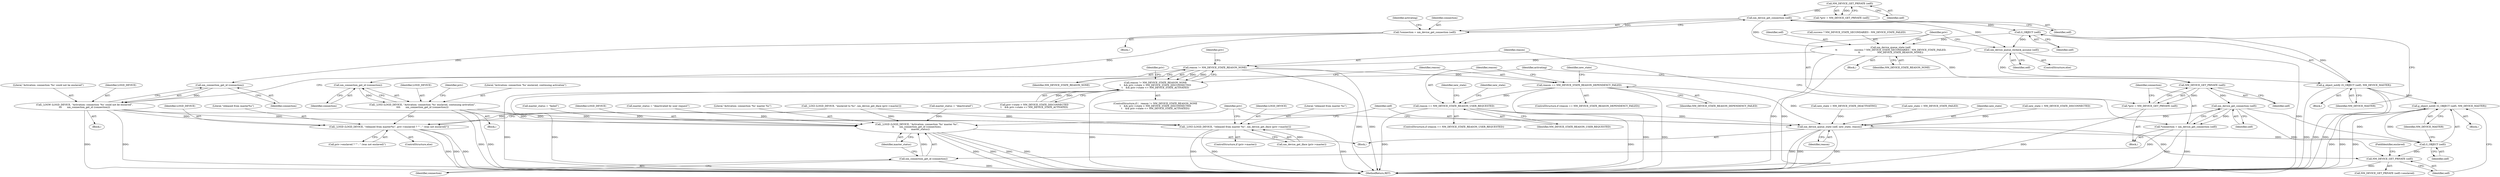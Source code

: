 digraph "0_NetworkManager_d5fc88e573fa58b93034b04d35a2454f5d28cad9@API" {
"1002351" [label="(Call,nm_device_get_connection (self))"];
"1002346" [label="(Call,NM_DEVICE_GET_PRIVATE (self))"];
"1002349" [label="(Call,*connection = nm_device_get_connection (self))"];
"1002380" [label="(Call,nm_connection_get_id (connection))"];
"1002377" [label="(Call,_LOGI (LOGD_DEVICE, \"Activation: connection '%s' enslaved, continuing activation\",\n\t\t\t\t       nm_connection_get_id (connection)))"];
"1002492" [label="(Call,_LOGD (LOGD_DEVICE, \"Activation: connection '%s' master %s\",\n\t\t       nm_connection_get_id (connection),\n\t\t       master_status))"];
"1002507" [label="(Call,_LOGI (LOGD_DEVICE, \"released from master %s\", nm_device_get_iface (priv->master)))"];
"1002515" [label="(Call,_LOGD (LOGD_DEVICE, \"released from master%s\", priv->enslaved ? \"\" : \" (was not enslaved)\"))"];
"1002406" [label="(Call,nm_connection_get_id (connection))"];
"1002403" [label="(Call,_LOGW (LOGD_DEVICE, \"Activation: connection '%s' could not be enslaved\",\n\t\t\t       nm_connection_get_id (connection)))"];
"1002396" [label="(Call,G_OBJECT (self))"];
"1002395" [label="(Call,g_object_notify (G_OBJECT (self), NM_DEVICE_MASTER))"];
"1002534" [label="(Call,g_object_notify (G_OBJECT (self), NM_DEVICE_MASTER))"];
"1002421" [label="(Call,nm_device_queue_state (self,\n\t\t                       success ? NM_DEVICE_STATE_SECONDARIES : NM_DEVICE_STATE_FAILED,\n\t\t                       NM_DEVICE_STATE_REASON_NONE))"];
"1002435" [label="(Call,NM_DEVICE_GET_PRIVATE (self))"];
"1002433" [label="(Call,*priv = NM_DEVICE_GET_PRIVATE (self))"];
"1002440" [label="(Call,nm_device_get_connection (self))"];
"1002438" [label="(Call,*connection = nm_device_get_connection (self))"];
"1002495" [label="(Call,nm_connection_get_id (connection))"];
"1002498" [label="(Call,nm_device_queue_state (self, new_state, reason))"];
"1002535" [label="(Call,G_OBJECT (self))"];
"1002541" [label="(Call,NM_DEVICE_GET_PRIVATE (self))"];
"1002446" [label="(Call,reason != NM_DEVICE_STATE_REASON_NONE)"];
"1002445" [label="(Call,reason != NM_DEVICE_STATE_REASON_NONE\n\t    && priv->state > NM_DEVICE_STATE_DISCONNECTED\n\t    && priv->state <= NM_DEVICE_STATE_ACTIVATED)"];
"1002462" [label="(Call,reason == NM_DEVICE_STATE_REASON_DEPENDENCY_FAILED)"];
"1002474" [label="(Call,reason == NM_DEVICE_STATE_REASON_USER_REQUESTED)"];
"1002429" [label="(Call,nm_device_queue_recheck_assume (self))"];
"1002381" [label="(Identifier,connection)"];
"1002462" [label="(Call,reason == NM_DEVICE_STATE_REASON_DEPENDENCY_FAILED)"];
"1002469" [label="(Call,master_status = \"failed\")"];
"1002405" [label="(Literal,\"Activation: connection '%s' could not be enslaved\")"];
"1002466" [label="(Call,new_state = NM_DEVICE_STATE_FAILED)"];
"1002406" [label="(Call,nm_connection_get_id (connection))"];
"1002445" [label="(Call,reason != NM_DEVICE_STATE_REASON_NONE\n\t    && priv->state > NM_DEVICE_STATE_DISCONNECTED\n\t    && priv->state <= NM_DEVICE_STATE_ACTIVATED)"];
"1002444" [label="(ControlStructure,if (   reason != NM_DEVICE_STATE_REASON_NONE\n\t    && priv->state > NM_DEVICE_STATE_DISCONNECTED\n\t    && priv->state <= NM_DEVICE_STATE_ACTIVATED))"];
"1002460" [label="(Block,)"];
"1002492" [label="(Call,_LOGD (LOGD_DEVICE, \"Activation: connection '%s' master %s\",\n\t\t       nm_connection_get_id (connection),\n\t\t       master_status))"];
"1002495" [label="(Call,nm_connection_get_id (connection))"];
"1002487" [label="(Identifier,new_state)"];
"1002435" [label="(Call,NM_DEVICE_GET_PRIVATE (self))"];
"1002493" [label="(Identifier,LOGD_DEVICE)"];
"1002448" [label="(Identifier,NM_DEVICE_STATE_REASON_NONE)"];
"1002496" [label="(Identifier,connection)"];
"1002447" [label="(Identifier,reason)"];
"1002396" [label="(Call,G_OBJECT (self))"];
"1002422" [label="(Identifier,self)"];
"1002440" [label="(Call,nm_device_get_connection (self))"];
"1002377" [label="(Call,_LOGI (LOGD_DEVICE, \"Activation: connection '%s' enslaved, continuing activation\",\n\t\t\t\t       nm_connection_get_id (connection)))"];
"1002500" [label="(Identifier,new_state)"];
"1002452" [label="(Identifier,priv)"];
"1002481" [label="(Call,master_status = \"deactivated by user request\")"];
"1002429" [label="(Call,nm_device_queue_recheck_assume (self))"];
"1002474" [label="(Call,reason == NM_DEVICE_STATE_REASON_USER_REQUESTED)"];
"1002430" [label="(Identifier,self)"];
"1002352" [label="(Identifier,self)"];
"1002431" [label="(Block,)"];
"1002508" [label="(Identifier,LOGD_DEVICE)"];
"1002497" [label="(Identifier,master_status)"];
"1002379" [label="(Literal,\"Activation: connection '%s' enslaved, continuing activation\")"];
"1002517" [label="(Literal,\"released from master%s\")"];
"1002423" [label="(Call,success ? NM_DEVICE_STATE_SECONDARIES : NM_DEVICE_STATE_FAILED)"];
"1002421" [label="(Call,nm_device_queue_state (self,\n\t\t                       success ? NM_DEVICE_STATE_SECONDARIES : NM_DEVICE_STATE_FAILED,\n\t\t                       NM_DEVICE_STATE_REASON_NONE))"];
"1002434" [label="(Identifier,priv)"];
"1002534" [label="(Call,g_object_notify (G_OBJECT (self), NM_DEVICE_MASTER))"];
"1002503" [label="(ControlStructure,if (priv->master))"];
"1002541" [label="(Call,NM_DEVICE_GET_PRIVATE (self))"];
"1002463" [label="(Identifier,reason)"];
"1002378" [label="(Identifier,LOGD_DEVICE)"];
"1002479" [label="(Identifier,new_state)"];
"1002344" [label="(Call,*priv = NM_DEVICE_GET_PRIVATE (self))"];
"1002518" [label="(Call,priv->enslaved ? \"\" : \" (was not enslaved)\")"];
"1002428" [label="(ControlStructure,else)"];
"1002537" [label="(Identifier,NM_DEVICE_MASTER)"];
"1002346" [label="(Call,NM_DEVICE_GET_PRIVATE (self))"];
"1002473" [label="(ControlStructure,if (reason == NM_DEVICE_STATE_REASON_USER_REQUESTED))"];
"1002476" [label="(Identifier,NM_DEVICE_STATE_REASON_USER_REQUESTED)"];
"1002438" [label="(Call,*connection = nm_device_get_connection (self))"];
"1002486" [label="(Call,new_state = NM_DEVICE_STATE_DISCONNECTED)"];
"1002392" [label="(Identifier,priv)"];
"1002498" [label="(Call,nm_device_queue_state (self, new_state, reason))"];
"1002515" [label="(Call,_LOGD (LOGD_DEVICE, \"released from master%s\", priv->enslaved ? \"\" : \" (was not enslaved)\"))"];
"1002433" [label="(Call,*priv = NM_DEVICE_GET_PRIVATE (self))"];
"1002373" [label="(Block,)"];
"1002494" [label="(Literal,\"Activation: connection '%s' master %s\")"];
"1002398" [label="(Identifier,NM_DEVICE_MASTER)"];
"1002478" [label="(Call,new_state = NM_DEVICE_STATE_DEACTIVATING)"];
"1002510" [label="(Call,nm_device_get_iface (priv->master))"];
"1002542" [label="(Identifier,self)"];
"1002407" [label="(Identifier,connection)"];
"1002509" [label="(Literal,\"released from master %s\")"];
"1002404" [label="(Identifier,LOGD_DEVICE)"];
"1002467" [label="(Identifier,new_state)"];
"1002397" [label="(Identifier,self)"];
"1002449" [label="(Call,priv->state > NM_DEVICE_STATE_DISCONNECTED\n\t    && priv->state <= NM_DEVICE_STATE_ACTIVATED)"];
"1002436" [label="(Identifier,self)"];
"1002439" [label="(Identifier,connection)"];
"1002535" [label="(Call,G_OBJECT (self))"];
"1002501" [label="(Identifier,reason)"];
"1002376" [label="(Block,)"];
"1002505" [label="(Identifier,priv)"];
"1002516" [label="(Identifier,LOGD_DEVICE)"];
"1002464" [label="(Identifier,NM_DEVICE_STATE_REASON_DEPENDENCY_FAILED)"];
"1002475" [label="(Identifier,reason)"];
"1002409" [label="(Identifier,activating)"];
"1002349" [label="(Call,*connection = nm_device_get_connection (self))"];
"1002461" [label="(ControlStructure,if (reason == NM_DEVICE_STATE_REASON_DEPENDENCY_FAILED))"];
"1002342" [label="(Block,)"];
"1002383" [label="(Call,_LOGI (LOGD_DEVICE, \"enslaved to %s\", nm_device_get_iface (priv->master)))"];
"1007368" [label="(MethodReturn,RET)"];
"1002402" [label="(Block,)"];
"1002446" [label="(Call,reason != NM_DEVICE_STATE_REASON_NONE)"];
"1002347" [label="(Identifier,self)"];
"1002528" [label="(Block,)"];
"1002543" [label="(FieldIdentifier,enslaved)"];
"1002514" [label="(ControlStructure,else)"];
"1002395" [label="(Call,g_object_notify (G_OBJECT (self), NM_DEVICE_MASTER))"];
"1002507" [label="(Call,_LOGI (LOGD_DEVICE, \"released from master %s\", nm_device_get_iface (priv->master)))"];
"1002403" [label="(Call,_LOGW (LOGD_DEVICE, \"Activation: connection '%s' could not be enslaved\",\n\t\t\t       nm_connection_get_id (connection)))"];
"1002441" [label="(Identifier,self)"];
"1002380" [label="(Call,nm_connection_get_id (connection))"];
"1002355" [label="(Identifier,activating)"];
"1002351" [label="(Call,nm_device_get_connection (self))"];
"1002489" [label="(Call,master_status = \"deactivated\")"];
"1002427" [label="(Identifier,NM_DEVICE_STATE_REASON_NONE)"];
"1002536" [label="(Identifier,self)"];
"1002540" [label="(Call,NM_DEVICE_GET_PRIVATE (self)->enslaved)"];
"1002499" [label="(Identifier,self)"];
"1002526" [label="(Identifier,priv)"];
"1002410" [label="(Block,)"];
"1002350" [label="(Identifier,connection)"];
"1002351" -> "1002349"  [label="AST: "];
"1002351" -> "1002352"  [label="CFG: "];
"1002352" -> "1002351"  [label="AST: "];
"1002349" -> "1002351"  [label="CFG: "];
"1002351" -> "1002349"  [label="DDG: "];
"1002346" -> "1002351"  [label="DDG: "];
"1002351" -> "1002396"  [label="DDG: "];
"1002351" -> "1002421"  [label="DDG: "];
"1002351" -> "1002429"  [label="DDG: "];
"1002346" -> "1002344"  [label="AST: "];
"1002346" -> "1002347"  [label="CFG: "];
"1002347" -> "1002346"  [label="AST: "];
"1002344" -> "1002346"  [label="CFG: "];
"1002346" -> "1002344"  [label="DDG: "];
"1002349" -> "1002342"  [label="AST: "];
"1002350" -> "1002349"  [label="AST: "];
"1002355" -> "1002349"  [label="CFG: "];
"1002349" -> "1002380"  [label="DDG: "];
"1002349" -> "1002406"  [label="DDG: "];
"1002380" -> "1002377"  [label="AST: "];
"1002380" -> "1002381"  [label="CFG: "];
"1002381" -> "1002380"  [label="AST: "];
"1002377" -> "1002380"  [label="CFG: "];
"1002380" -> "1002377"  [label="DDG: "];
"1002377" -> "1002376"  [label="AST: "];
"1002378" -> "1002377"  [label="AST: "];
"1002379" -> "1002377"  [label="AST: "];
"1002392" -> "1002377"  [label="CFG: "];
"1002377" -> "1007368"  [label="DDG: "];
"1002377" -> "1007368"  [label="DDG: "];
"1002377" -> "1002492"  [label="DDG: "];
"1002377" -> "1002507"  [label="DDG: "];
"1002377" -> "1002515"  [label="DDG: "];
"1002492" -> "1002460"  [label="AST: "];
"1002492" -> "1002497"  [label="CFG: "];
"1002493" -> "1002492"  [label="AST: "];
"1002494" -> "1002492"  [label="AST: "];
"1002495" -> "1002492"  [label="AST: "];
"1002497" -> "1002492"  [label="AST: "];
"1002499" -> "1002492"  [label="CFG: "];
"1002492" -> "1007368"  [label="DDG: "];
"1002492" -> "1007368"  [label="DDG: "];
"1002492" -> "1007368"  [label="DDG: "];
"1002492" -> "1007368"  [label="DDG: "];
"1002403" -> "1002492"  [label="DDG: "];
"1002383" -> "1002492"  [label="DDG: "];
"1002495" -> "1002492"  [label="DDG: "];
"1002469" -> "1002492"  [label="DDG: "];
"1002481" -> "1002492"  [label="DDG: "];
"1002489" -> "1002492"  [label="DDG: "];
"1002507" -> "1002503"  [label="AST: "];
"1002507" -> "1002510"  [label="CFG: "];
"1002508" -> "1002507"  [label="AST: "];
"1002509" -> "1002507"  [label="AST: "];
"1002510" -> "1002507"  [label="AST: "];
"1002526" -> "1002507"  [label="CFG: "];
"1002507" -> "1007368"  [label="DDG: "];
"1002507" -> "1007368"  [label="DDG: "];
"1002507" -> "1007368"  [label="DDG: "];
"1002403" -> "1002507"  [label="DDG: "];
"1002383" -> "1002507"  [label="DDG: "];
"1002510" -> "1002507"  [label="DDG: "];
"1002515" -> "1002514"  [label="AST: "];
"1002515" -> "1002518"  [label="CFG: "];
"1002516" -> "1002515"  [label="AST: "];
"1002517" -> "1002515"  [label="AST: "];
"1002518" -> "1002515"  [label="AST: "];
"1002526" -> "1002515"  [label="CFG: "];
"1002515" -> "1007368"  [label="DDG: "];
"1002515" -> "1007368"  [label="DDG: "];
"1002515" -> "1007368"  [label="DDG: "];
"1002403" -> "1002515"  [label="DDG: "];
"1002383" -> "1002515"  [label="DDG: "];
"1002406" -> "1002403"  [label="AST: "];
"1002406" -> "1002407"  [label="CFG: "];
"1002407" -> "1002406"  [label="AST: "];
"1002403" -> "1002406"  [label="CFG: "];
"1002406" -> "1002403"  [label="DDG: "];
"1002403" -> "1002402"  [label="AST: "];
"1002404" -> "1002403"  [label="AST: "];
"1002405" -> "1002403"  [label="AST: "];
"1002409" -> "1002403"  [label="CFG: "];
"1002403" -> "1007368"  [label="DDG: "];
"1002403" -> "1007368"  [label="DDG: "];
"1002396" -> "1002395"  [label="AST: "];
"1002396" -> "1002397"  [label="CFG: "];
"1002397" -> "1002396"  [label="AST: "];
"1002398" -> "1002396"  [label="CFG: "];
"1002396" -> "1002395"  [label="DDG: "];
"1002396" -> "1002421"  [label="DDG: "];
"1002396" -> "1002429"  [label="DDG: "];
"1002395" -> "1002373"  [label="AST: "];
"1002395" -> "1002398"  [label="CFG: "];
"1002398" -> "1002395"  [label="AST: "];
"1002409" -> "1002395"  [label="CFG: "];
"1002395" -> "1007368"  [label="DDG: "];
"1002395" -> "1007368"  [label="DDG: "];
"1002395" -> "1007368"  [label="DDG: "];
"1002395" -> "1002534"  [label="DDG: "];
"1002534" -> "1002528"  [label="AST: "];
"1002534" -> "1002537"  [label="CFG: "];
"1002535" -> "1002534"  [label="AST: "];
"1002537" -> "1002534"  [label="AST: "];
"1002542" -> "1002534"  [label="CFG: "];
"1002534" -> "1007368"  [label="DDG: "];
"1002534" -> "1007368"  [label="DDG: "];
"1002534" -> "1007368"  [label="DDG: "];
"1002535" -> "1002534"  [label="DDG: "];
"1002421" -> "1002410"  [label="AST: "];
"1002421" -> "1002427"  [label="CFG: "];
"1002422" -> "1002421"  [label="AST: "];
"1002423" -> "1002421"  [label="AST: "];
"1002427" -> "1002421"  [label="AST: "];
"1002434" -> "1002421"  [label="CFG: "];
"1002421" -> "1007368"  [label="DDG: "];
"1002421" -> "1007368"  [label="DDG: "];
"1002421" -> "1002435"  [label="DDG: "];
"1002421" -> "1002446"  [label="DDG: "];
"1002435" -> "1002433"  [label="AST: "];
"1002435" -> "1002436"  [label="CFG: "];
"1002436" -> "1002435"  [label="AST: "];
"1002433" -> "1002435"  [label="CFG: "];
"1002435" -> "1002433"  [label="DDG: "];
"1002429" -> "1002435"  [label="DDG: "];
"1002435" -> "1002440"  [label="DDG: "];
"1002433" -> "1002431"  [label="AST: "];
"1002434" -> "1002433"  [label="AST: "];
"1002439" -> "1002433"  [label="CFG: "];
"1002433" -> "1007368"  [label="DDG: "];
"1002440" -> "1002438"  [label="AST: "];
"1002440" -> "1002441"  [label="CFG: "];
"1002441" -> "1002440"  [label="AST: "];
"1002438" -> "1002440"  [label="CFG: "];
"1002440" -> "1002438"  [label="DDG: "];
"1002440" -> "1002498"  [label="DDG: "];
"1002440" -> "1002535"  [label="DDG: "];
"1002440" -> "1002541"  [label="DDG: "];
"1002438" -> "1002431"  [label="AST: "];
"1002439" -> "1002438"  [label="AST: "];
"1002447" -> "1002438"  [label="CFG: "];
"1002438" -> "1007368"  [label="DDG: "];
"1002438" -> "1007368"  [label="DDG: "];
"1002438" -> "1002495"  [label="DDG: "];
"1002495" -> "1002496"  [label="CFG: "];
"1002496" -> "1002495"  [label="AST: "];
"1002497" -> "1002495"  [label="CFG: "];
"1002495" -> "1007368"  [label="DDG: "];
"1002498" -> "1002460"  [label="AST: "];
"1002498" -> "1002501"  [label="CFG: "];
"1002499" -> "1002498"  [label="AST: "];
"1002500" -> "1002498"  [label="AST: "];
"1002501" -> "1002498"  [label="AST: "];
"1002526" -> "1002498"  [label="CFG: "];
"1002498" -> "1007368"  [label="DDG: "];
"1002498" -> "1007368"  [label="DDG: "];
"1002498" -> "1007368"  [label="DDG: "];
"1002466" -> "1002498"  [label="DDG: "];
"1002478" -> "1002498"  [label="DDG: "];
"1002486" -> "1002498"  [label="DDG: "];
"1002474" -> "1002498"  [label="DDG: "];
"1002462" -> "1002498"  [label="DDG: "];
"1002498" -> "1002535"  [label="DDG: "];
"1002498" -> "1002541"  [label="DDG: "];
"1002535" -> "1002536"  [label="CFG: "];
"1002536" -> "1002535"  [label="AST: "];
"1002537" -> "1002535"  [label="CFG: "];
"1002535" -> "1002541"  [label="DDG: "];
"1002541" -> "1002540"  [label="AST: "];
"1002541" -> "1002542"  [label="CFG: "];
"1002542" -> "1002541"  [label="AST: "];
"1002543" -> "1002541"  [label="CFG: "];
"1002541" -> "1007368"  [label="DDG: "];
"1002446" -> "1002445"  [label="AST: "];
"1002446" -> "1002448"  [label="CFG: "];
"1002447" -> "1002446"  [label="AST: "];
"1002448" -> "1002446"  [label="AST: "];
"1002452" -> "1002446"  [label="CFG: "];
"1002445" -> "1002446"  [label="CFG: "];
"1002446" -> "1007368"  [label="DDG: "];
"1002446" -> "1007368"  [label="DDG: "];
"1002446" -> "1002445"  [label="DDG: "];
"1002446" -> "1002445"  [label="DDG: "];
"1002446" -> "1002462"  [label="DDG: "];
"1002445" -> "1002444"  [label="AST: "];
"1002445" -> "1002449"  [label="CFG: "];
"1002449" -> "1002445"  [label="AST: "];
"1002463" -> "1002445"  [label="CFG: "];
"1002505" -> "1002445"  [label="CFG: "];
"1002445" -> "1007368"  [label="DDG: "];
"1002445" -> "1007368"  [label="DDG: "];
"1002445" -> "1007368"  [label="DDG: "];
"1002449" -> "1002445"  [label="DDG: "];
"1002449" -> "1002445"  [label="DDG: "];
"1002462" -> "1002461"  [label="AST: "];
"1002462" -> "1002464"  [label="CFG: "];
"1002463" -> "1002462"  [label="AST: "];
"1002464" -> "1002462"  [label="AST: "];
"1002467" -> "1002462"  [label="CFG: "];
"1002475" -> "1002462"  [label="CFG: "];
"1002462" -> "1007368"  [label="DDG: "];
"1002462" -> "1007368"  [label="DDG: "];
"1002462" -> "1002474"  [label="DDG: "];
"1002474" -> "1002473"  [label="AST: "];
"1002474" -> "1002476"  [label="CFG: "];
"1002475" -> "1002474"  [label="AST: "];
"1002476" -> "1002474"  [label="AST: "];
"1002479" -> "1002474"  [label="CFG: "];
"1002487" -> "1002474"  [label="CFG: "];
"1002474" -> "1007368"  [label="DDG: "];
"1002474" -> "1007368"  [label="DDG: "];
"1002429" -> "1002428"  [label="AST: "];
"1002429" -> "1002430"  [label="CFG: "];
"1002430" -> "1002429"  [label="AST: "];
"1002434" -> "1002429"  [label="CFG: "];
"1002429" -> "1007368"  [label="DDG: "];
}
